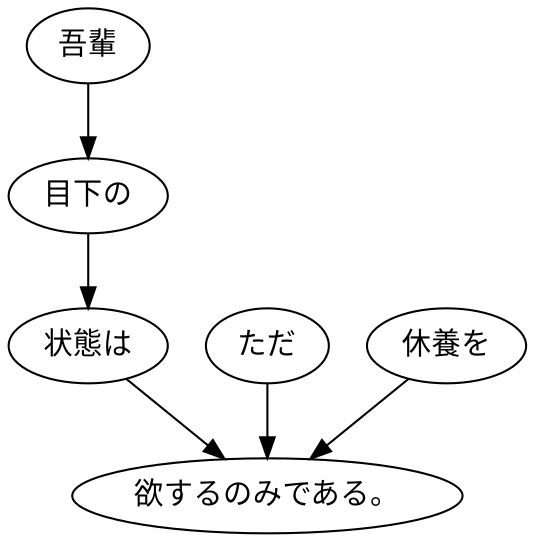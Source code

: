 digraph graph2668 {
	node0 [label="吾輩"];
	node1 [label="目下の"];
	node2 [label="状態は"];
	node3 [label="ただ"];
	node4 [label="休養を"];
	node5 [label="欲するのみである。"];
	node0 -> node1;
	node1 -> node2;
	node2 -> node5;
	node3 -> node5;
	node4 -> node5;
}
